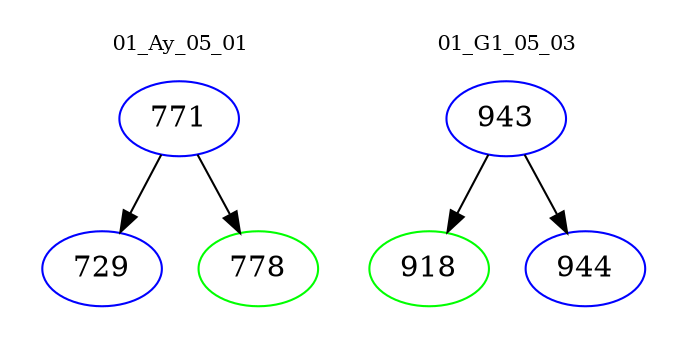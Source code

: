 digraph{
subgraph cluster_0 {
color = white
label = "01_Ay_05_01";
fontsize=10;
T0_771 [label="771", color="blue"]
T0_771 -> T0_729 [color="black"]
T0_729 [label="729", color="blue"]
T0_771 -> T0_778 [color="black"]
T0_778 [label="778", color="green"]
}
subgraph cluster_1 {
color = white
label = "01_G1_05_03";
fontsize=10;
T1_943 [label="943", color="blue"]
T1_943 -> T1_918 [color="black"]
T1_918 [label="918", color="green"]
T1_943 -> T1_944 [color="black"]
T1_944 [label="944", color="blue"]
}
}
